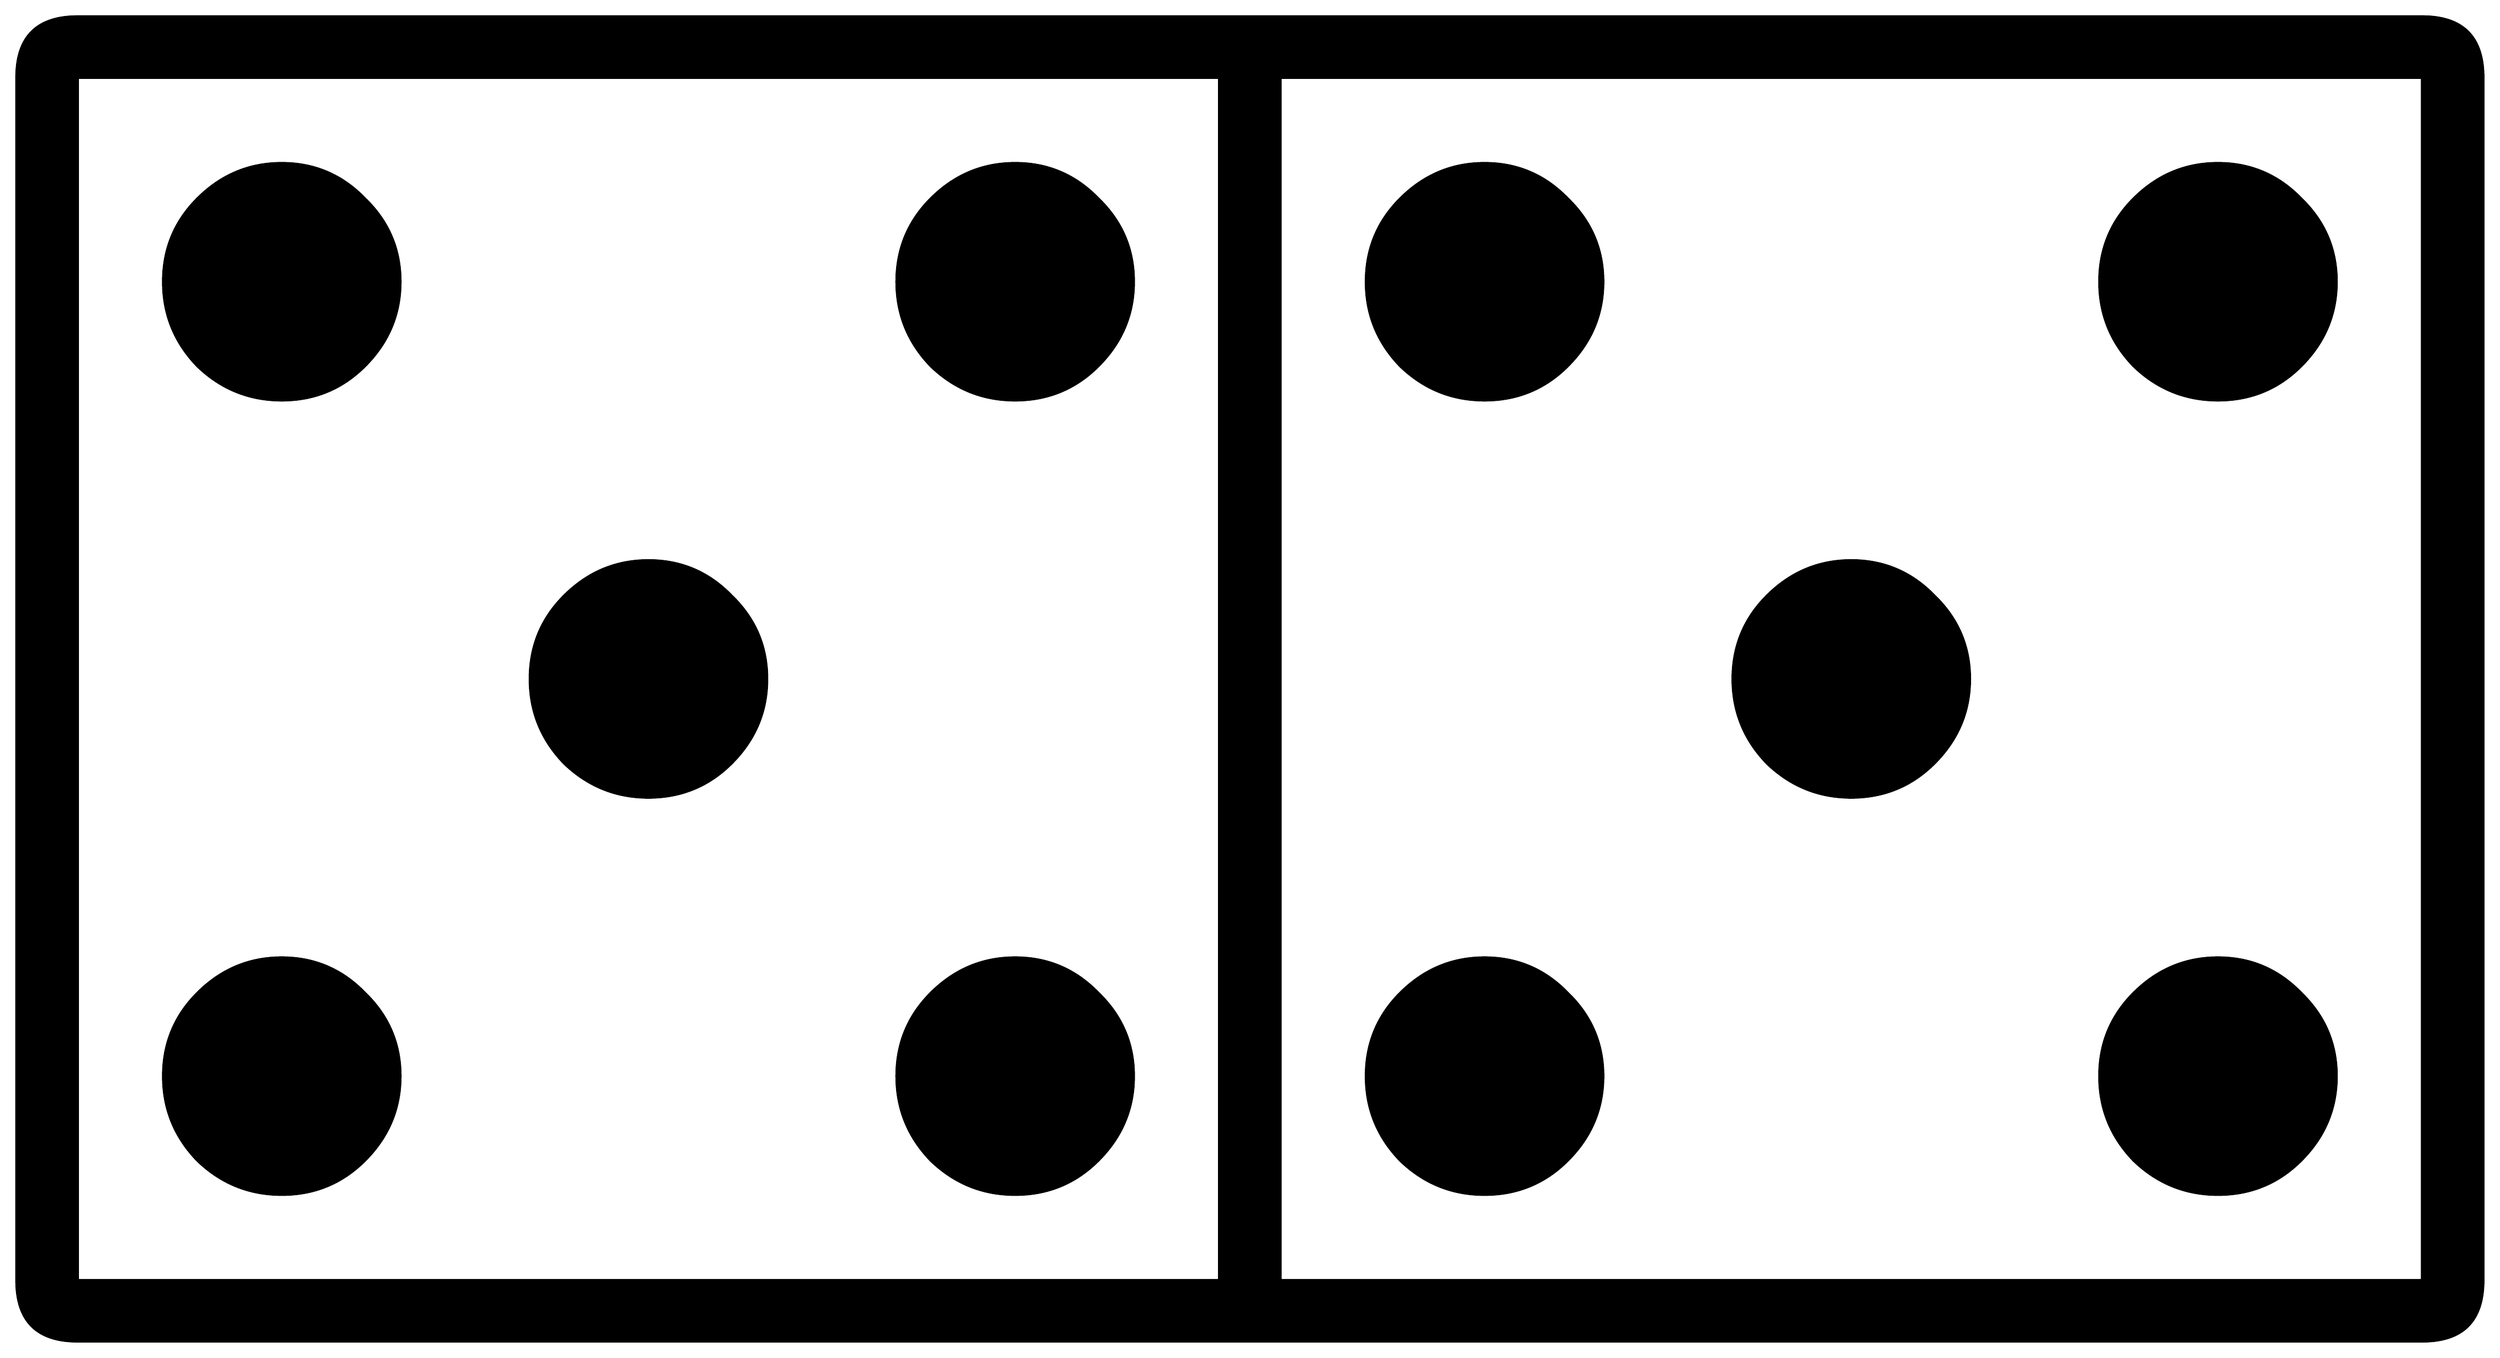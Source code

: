 


\begin{tikzpicture}[y=0.80pt, x=0.80pt, yscale=-1.0, xscale=1.0, inner sep=0pt, outer sep=0pt]
\begin{scope}[shift={(100.0,1706.0)},nonzero rule]
  \path[draw=.,fill=.,line width=1.600pt] (2033.0,-90.0) .. controls
    (2033.0,-56.667) and (2016.333,-40.0) .. (1983.0,-40.0) --
    (65.0,-40.0) .. controls (31.667,-40.0) and (15.0,-56.667) ..
    (15.0,-90.0) -- (15.0,-1074.0) .. controls (15.0,-1107.333)
    and (31.667,-1124.0) .. (65.0,-1124.0) -- (1983.0,-1124.0) ..
    controls (2016.333,-1124.0) and (2033.0,-1107.333) ..
    (2033.0,-1074.0) -- (2033.0,-90.0) -- cycle(1983.0,-90.0) --
    (1983.0,-1074.0) -- (1049.0,-1074.0) -- (1049.0,-90.0) --
    (1983.0,-90.0) -- cycle(999.0,-90.0) -- (999.0,-1074.0) --
    (65.0,-1074.0) -- (65.0,-90.0) -- (999.0,-90.0) --
    cycle(1913.0,-907.0) .. controls (1913.0,-880.333) and
    (1903.333,-857.333) .. (1884.0,-838.0) .. controls
    (1865.333,-819.333) and (1842.667,-810.0) .. (1816.0,-810.0) ..
    controls (1789.333,-810.0) and (1766.333,-819.333) ..
    (1747.0,-838.0) .. controls (1728.333,-857.333) and
    (1719.0,-880.333) .. (1719.0,-907.0) .. controls
    (1719.0,-933.667) and (1728.333,-956.333) .. (1747.0,-975.0) ..
    controls (1766.333,-994.333) and (1789.333,-1004.0) ..
    (1816.0,-1004.0) .. controls (1842.667,-1004.0) and
    (1865.333,-994.333) .. (1884.0,-975.0) .. controls
    (1903.333,-956.333) and (1913.0,-933.667) .. (1913.0,-907.0) --
    cycle(1313.0,-907.0) .. controls (1313.0,-880.333) and
    (1303.333,-857.333) .. (1284.0,-838.0) .. controls
    (1265.333,-819.333) and (1242.667,-810.0) .. (1216.0,-810.0) ..
    controls (1189.333,-810.0) and (1166.333,-819.333) ..
    (1147.0,-838.0) .. controls (1128.333,-857.333) and
    (1119.0,-880.333) .. (1119.0,-907.0) .. controls
    (1119.0,-933.667) and (1128.333,-956.333) .. (1147.0,-975.0) ..
    controls (1166.333,-994.333) and (1189.333,-1004.0) ..
    (1216.0,-1004.0) .. controls (1242.667,-1004.0) and
    (1265.333,-994.333) .. (1284.0,-975.0) .. controls
    (1303.333,-956.333) and (1313.0,-933.667) .. (1313.0,-907.0) --
    cycle(1613.0,-582.0) .. controls (1613.0,-555.333) and
    (1603.333,-532.333) .. (1584.0,-513.0) .. controls
    (1565.333,-494.333) and (1542.667,-485.0) .. (1516.0,-485.0) ..
    controls (1489.333,-485.0) and (1466.333,-494.333) ..
    (1447.0,-513.0) .. controls (1428.333,-532.333) and
    (1419.0,-555.333) .. (1419.0,-582.0) .. controls
    (1419.0,-608.667) and (1428.333,-631.333) .. (1447.0,-650.0) ..
    controls (1466.333,-669.333) and (1489.333,-679.0) ..
    (1516.0,-679.0) .. controls (1542.667,-679.0) and
    (1565.333,-669.333) .. (1584.0,-650.0) .. controls
    (1603.333,-631.333) and (1613.0,-608.667) .. (1613.0,-582.0) --
    cycle(1913.0,-257.0) .. controls (1913.0,-230.333) and
    (1903.333,-207.333) .. (1884.0,-188.0) .. controls
    (1865.333,-169.333) and (1842.667,-160.0) .. (1816.0,-160.0) ..
    controls (1789.333,-160.0) and (1766.333,-169.333) ..
    (1747.0,-188.0) .. controls (1728.333,-207.333) and
    (1719.0,-230.333) .. (1719.0,-257.0) .. controls
    (1719.0,-283.667) and (1728.333,-306.333) .. (1747.0,-325.0) ..
    controls (1766.333,-344.333) and (1789.333,-354.0) ..
    (1816.0,-354.0) .. controls (1842.667,-354.0) and
    (1865.333,-344.333) .. (1884.0,-325.0) .. controls
    (1903.333,-306.333) and (1913.0,-283.667) .. (1913.0,-257.0) --
    cycle(929.0,-907.0) .. controls (929.0,-880.333) and
    (919.333,-857.333) .. (900.0,-838.0) .. controls (881.333,-819.333)
    and (858.667,-810.0) .. (832.0,-810.0) .. controls
    (805.333,-810.0) and (782.333,-819.333) .. (763.0,-838.0) ..
    controls (744.333,-857.333) and (735.0,-880.333) .. (735.0,-907.0)
    .. controls (735.0,-933.667) and (744.333,-956.333) ..
    (763.0,-975.0) .. controls (782.333,-994.333) and
    (805.333,-1004.0) .. (832.0,-1004.0) .. controls
    (858.667,-1004.0) and (881.333,-994.333) .. (900.0,-975.0) ..
    controls (919.333,-956.333) and (929.0,-933.667) .. (929.0,-907.0)
    -- cycle(1313.0,-257.0) .. controls (1313.0,-230.333) and
    (1303.333,-207.333) .. (1284.0,-188.0) .. controls
    (1265.333,-169.333) and (1242.667,-160.0) .. (1216.0,-160.0) ..
    controls (1189.333,-160.0) and (1166.333,-169.333) ..
    (1147.0,-188.0) .. controls (1128.333,-207.333) and
    (1119.0,-230.333) .. (1119.0,-257.0) .. controls
    (1119.0,-283.667) and (1128.333,-306.333) .. (1147.0,-325.0) ..
    controls (1166.333,-344.333) and (1189.333,-354.0) ..
    (1216.0,-354.0) .. controls (1242.667,-354.0) and
    (1265.333,-344.333) .. (1284.0,-325.0) .. controls
    (1303.333,-306.333) and (1313.0,-283.667) .. (1313.0,-257.0) --
    cycle(329.0,-907.0) .. controls (329.0,-880.333) and
    (319.333,-857.333) .. (300.0,-838.0) .. controls (281.333,-819.333)
    and (258.667,-810.0) .. (232.0,-810.0) .. controls
    (205.333,-810.0) and (182.333,-819.333) .. (163.0,-838.0) ..
    controls (144.333,-857.333) and (135.0,-880.333) .. (135.0,-907.0)
    .. controls (135.0,-933.667) and (144.333,-956.333) ..
    (163.0,-975.0) .. controls (182.333,-994.333) and
    (205.333,-1004.0) .. (232.0,-1004.0) .. controls
    (258.667,-1004.0) and (281.333,-994.333) .. (300.0,-975.0) ..
    controls (319.333,-956.333) and (329.0,-933.667) .. (329.0,-907.0)
    -- cycle(629.0,-582.0) .. controls (629.0,-555.333) and
    (619.333,-532.333) .. (600.0,-513.0) .. controls (581.333,-494.333)
    and (558.667,-485.0) .. (532.0,-485.0) .. controls
    (505.333,-485.0) and (482.333,-494.333) .. (463.0,-513.0) ..
    controls (444.333,-532.333) and (435.0,-555.333) .. (435.0,-582.0)
    .. controls (435.0,-608.667) and (444.333,-631.333) ..
    (463.0,-650.0) .. controls (482.333,-669.333) and (505.333,-679.0)
    .. (532.0,-679.0) .. controls (558.667,-679.0) and
    (581.333,-669.333) .. (600.0,-650.0) .. controls (619.333,-631.333)
    and (629.0,-608.667) .. (629.0,-582.0) -- cycle(929.0,-257.0)
    .. controls (929.0,-230.333) and (919.333,-207.333) ..
    (900.0,-188.0) .. controls (881.333,-169.333) and (858.667,-160.0)
    .. (832.0,-160.0) .. controls (805.333,-160.0) and
    (782.333,-169.333) .. (763.0,-188.0) .. controls (744.333,-207.333)
    and (735.0,-230.333) .. (735.0,-257.0) .. controls
    (735.0,-283.667) and (744.333,-306.333) .. (763.0,-325.0) ..
    controls (782.333,-344.333) and (805.333,-354.0) .. (832.0,-354.0)
    .. controls (858.667,-354.0) and (881.333,-344.333) ..
    (900.0,-325.0) .. controls (919.333,-306.333) and (929.0,-283.667)
    .. (929.0,-257.0) -- cycle(329.0,-257.0) .. controls
    (329.0,-230.333) and (319.333,-207.333) .. (300.0,-188.0) ..
    controls (281.333,-169.333) and (258.667,-160.0) .. (232.0,-160.0)
    .. controls (205.333,-160.0) and (182.333,-169.333) ..
    (163.0,-188.0) .. controls (144.333,-207.333) and (135.0,-230.333)
    .. (135.0,-257.0) .. controls (135.0,-283.667) and
    (144.333,-306.333) .. (163.0,-325.0) .. controls (182.333,-344.333)
    and (205.333,-354.0) .. (232.0,-354.0) .. controls
    (258.667,-354.0) and (281.333,-344.333) .. (300.0,-325.0) ..
    controls (319.333,-306.333) and (329.0,-283.667) .. (329.0,-257.0)
    -- cycle;
\end{scope}

\end{tikzpicture}

